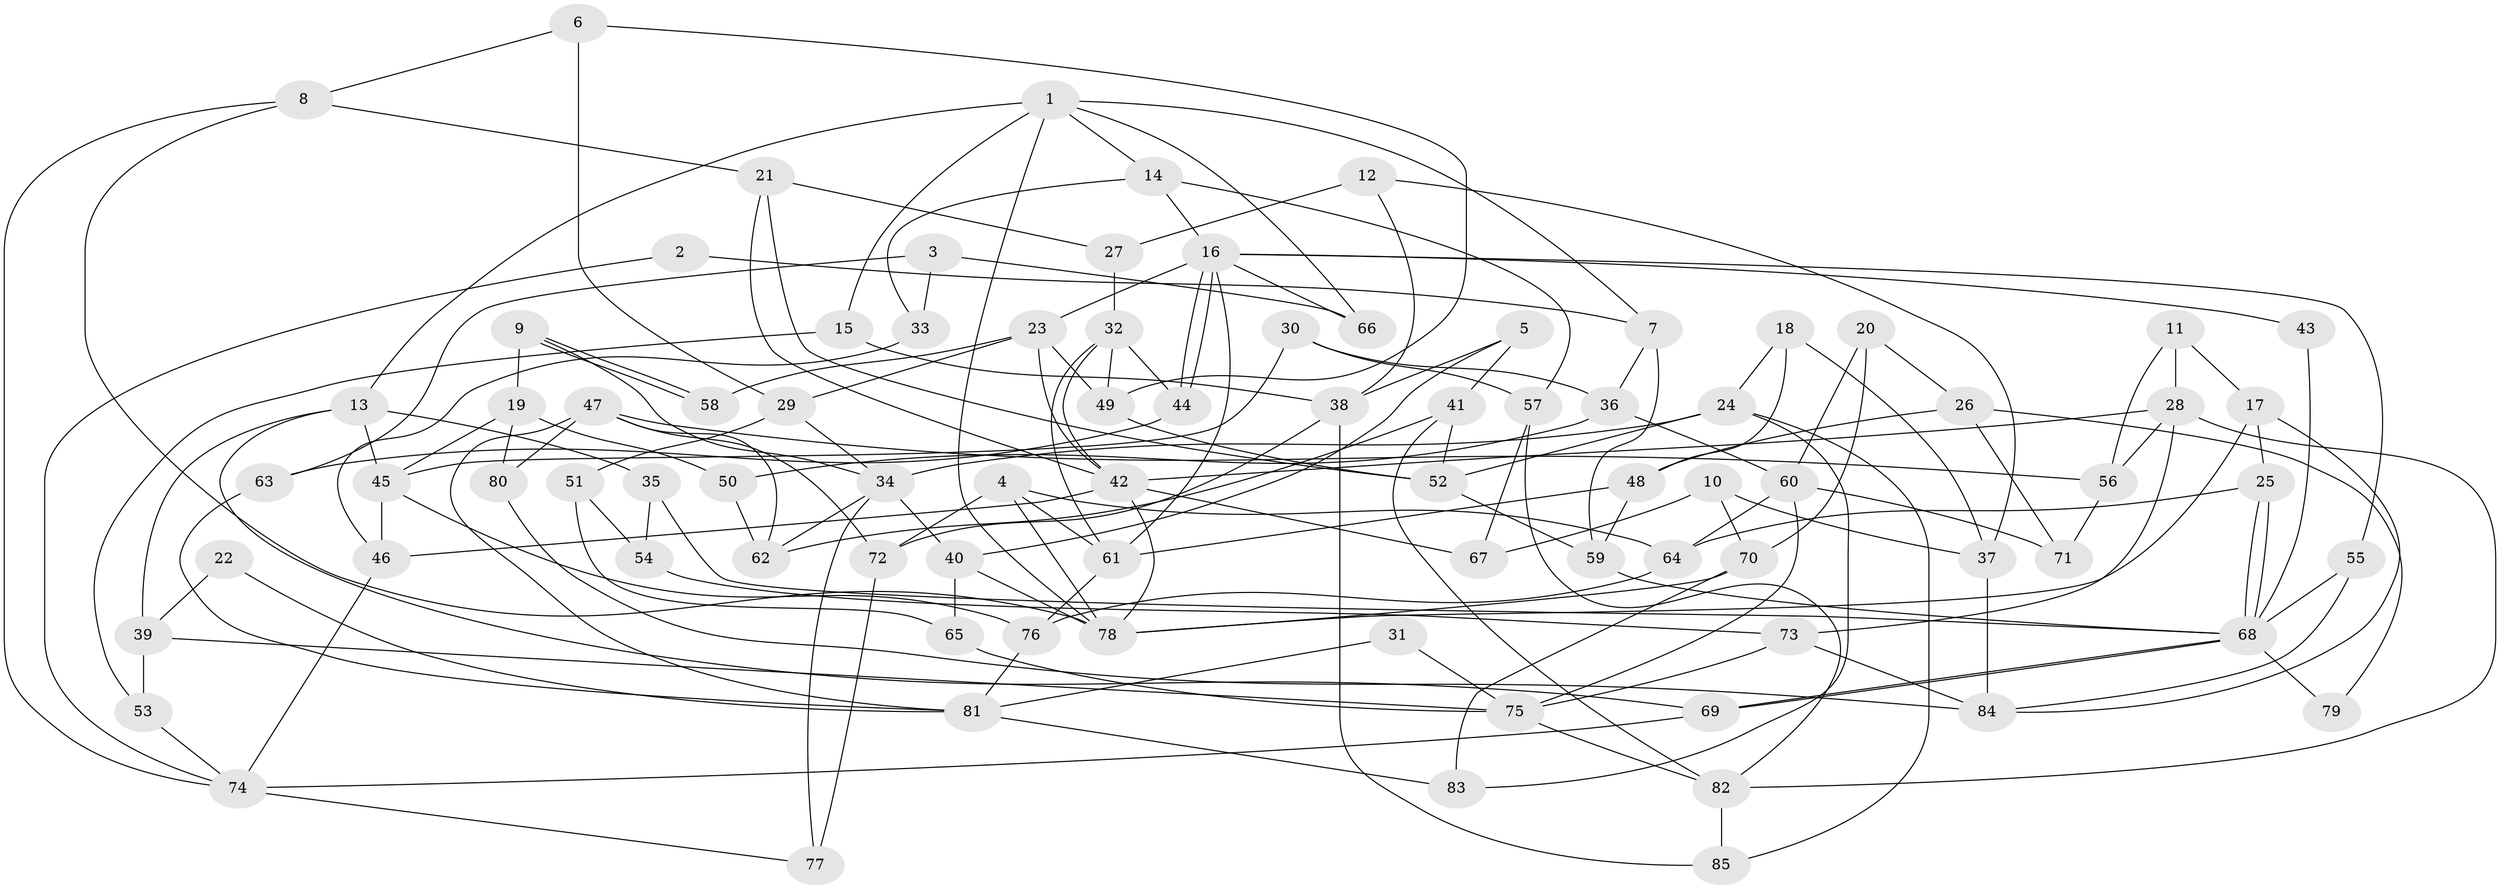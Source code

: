 // coarse degree distribution, {2: 0.0847457627118644, 4: 0.288135593220339, 7: 0.06779661016949153, 3: 0.2542372881355932, 5: 0.2033898305084746, 6: 0.06779661016949153, 12: 0.01694915254237288, 9: 0.01694915254237288}
// Generated by graph-tools (version 1.1) at 2025/54/03/04/25 21:54:52]
// undirected, 85 vertices, 170 edges
graph export_dot {
graph [start="1"]
  node [color=gray90,style=filled];
  1;
  2;
  3;
  4;
  5;
  6;
  7;
  8;
  9;
  10;
  11;
  12;
  13;
  14;
  15;
  16;
  17;
  18;
  19;
  20;
  21;
  22;
  23;
  24;
  25;
  26;
  27;
  28;
  29;
  30;
  31;
  32;
  33;
  34;
  35;
  36;
  37;
  38;
  39;
  40;
  41;
  42;
  43;
  44;
  45;
  46;
  47;
  48;
  49;
  50;
  51;
  52;
  53;
  54;
  55;
  56;
  57;
  58;
  59;
  60;
  61;
  62;
  63;
  64;
  65;
  66;
  67;
  68;
  69;
  70;
  71;
  72;
  73;
  74;
  75;
  76;
  77;
  78;
  79;
  80;
  81;
  82;
  83;
  84;
  85;
  1 -- 13;
  1 -- 14;
  1 -- 7;
  1 -- 15;
  1 -- 66;
  1 -- 78;
  2 -- 7;
  2 -- 74;
  3 -- 66;
  3 -- 63;
  3 -- 33;
  4 -- 64;
  4 -- 78;
  4 -- 61;
  4 -- 72;
  5 -- 41;
  5 -- 40;
  5 -- 38;
  6 -- 29;
  6 -- 49;
  6 -- 8;
  7 -- 59;
  7 -- 36;
  8 -- 78;
  8 -- 21;
  8 -- 74;
  9 -- 34;
  9 -- 58;
  9 -- 58;
  9 -- 19;
  10 -- 37;
  10 -- 67;
  10 -- 70;
  11 -- 17;
  11 -- 28;
  11 -- 56;
  12 -- 38;
  12 -- 27;
  12 -- 37;
  13 -- 69;
  13 -- 45;
  13 -- 35;
  13 -- 39;
  14 -- 16;
  14 -- 57;
  14 -- 33;
  15 -- 53;
  15 -- 38;
  16 -- 55;
  16 -- 44;
  16 -- 44;
  16 -- 23;
  16 -- 43;
  16 -- 61;
  16 -- 66;
  17 -- 25;
  17 -- 78;
  17 -- 84;
  18 -- 48;
  18 -- 24;
  18 -- 37;
  19 -- 80;
  19 -- 45;
  19 -- 50;
  20 -- 70;
  20 -- 60;
  20 -- 26;
  21 -- 52;
  21 -- 27;
  21 -- 42;
  22 -- 81;
  22 -- 39;
  23 -- 49;
  23 -- 29;
  23 -- 42;
  23 -- 58;
  24 -- 83;
  24 -- 34;
  24 -- 52;
  24 -- 85;
  25 -- 64;
  25 -- 68;
  25 -- 68;
  26 -- 48;
  26 -- 71;
  26 -- 79;
  27 -- 32;
  28 -- 56;
  28 -- 42;
  28 -- 73;
  28 -- 82;
  29 -- 51;
  29 -- 34;
  30 -- 36;
  30 -- 45;
  30 -- 57;
  31 -- 81;
  31 -- 75;
  32 -- 61;
  32 -- 42;
  32 -- 44;
  32 -- 49;
  33 -- 46;
  34 -- 77;
  34 -- 40;
  34 -- 62;
  35 -- 68;
  35 -- 54;
  36 -- 60;
  36 -- 50;
  37 -- 84;
  38 -- 72;
  38 -- 85;
  39 -- 75;
  39 -- 53;
  40 -- 78;
  40 -- 65;
  41 -- 82;
  41 -- 62;
  41 -- 52;
  42 -- 46;
  42 -- 67;
  42 -- 78;
  43 -- 68;
  44 -- 63;
  45 -- 46;
  45 -- 76;
  46 -- 74;
  47 -- 62;
  47 -- 72;
  47 -- 56;
  47 -- 80;
  47 -- 81;
  48 -- 61;
  48 -- 59;
  49 -- 52;
  50 -- 62;
  51 -- 54;
  51 -- 65;
  52 -- 59;
  53 -- 74;
  54 -- 73;
  55 -- 84;
  55 -- 68;
  56 -- 71;
  57 -- 82;
  57 -- 67;
  59 -- 68;
  60 -- 71;
  60 -- 75;
  60 -- 64;
  61 -- 76;
  63 -- 81;
  64 -- 76;
  65 -- 75;
  68 -- 69;
  68 -- 69;
  68 -- 79;
  69 -- 74;
  70 -- 78;
  70 -- 83;
  72 -- 77;
  73 -- 84;
  73 -- 75;
  74 -- 77;
  75 -- 82;
  76 -- 81;
  80 -- 84;
  81 -- 83;
  82 -- 85;
}
